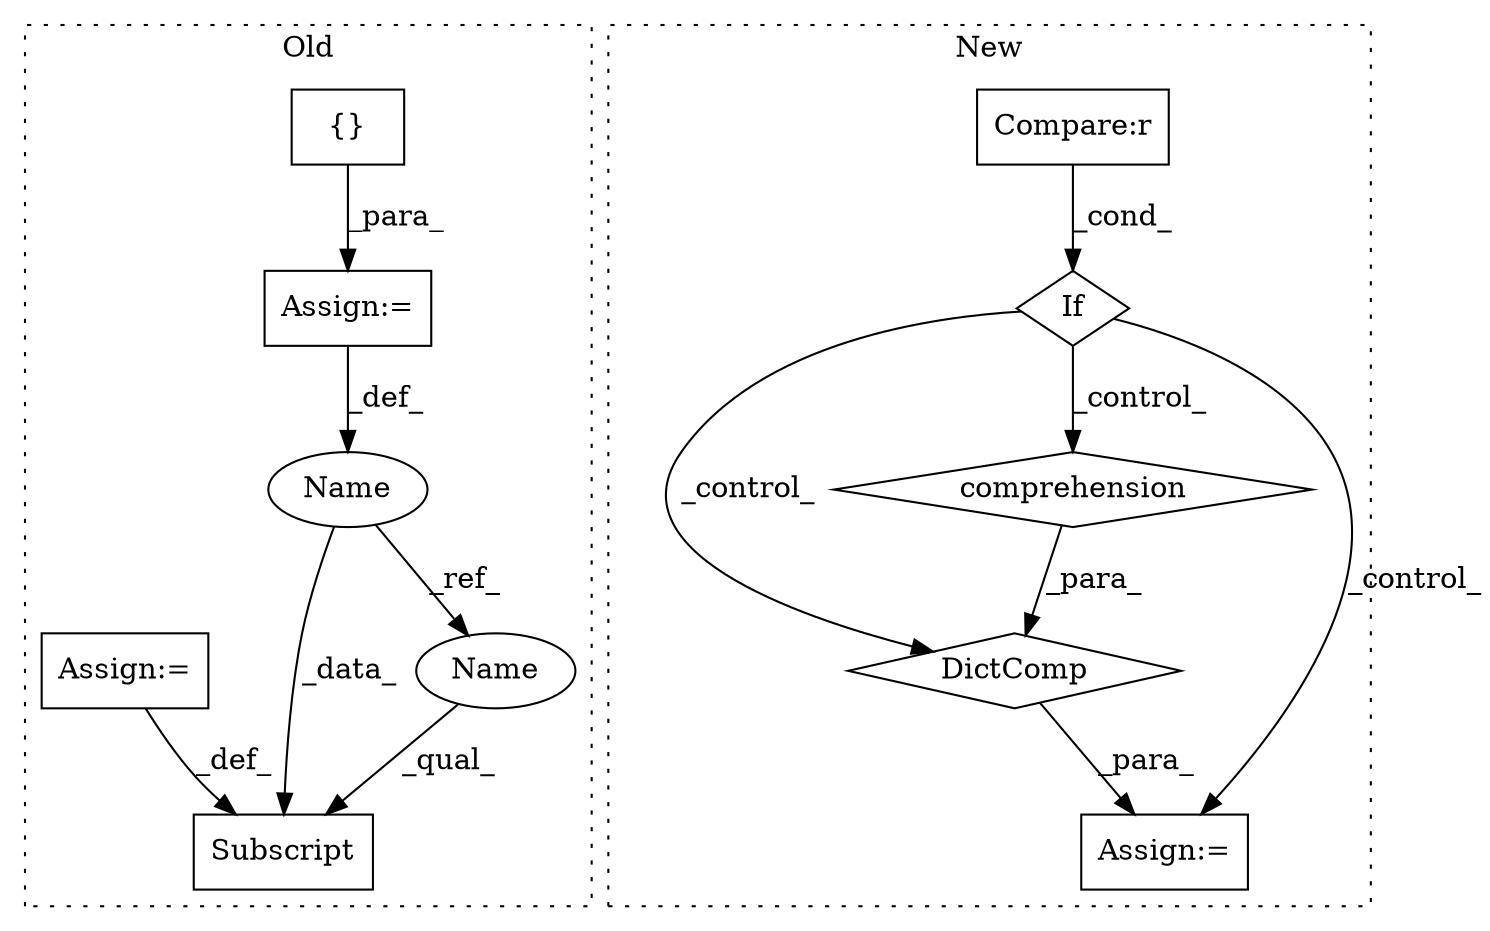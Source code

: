 digraph G {
subgraph cluster0 {
1 [label="{}" a="95" s="13339,13340" l="2,1" shape="box"];
4 [label="Assign:=" a="68" s="13336" l="3" shape="box"];
7 [label="Subscript" a="63" s="13497,0" l="12,0" shape="box"];
8 [label="Assign:=" a="68" s="13509" l="3" shape="box"];
9 [label="Name" a="87" s="13329" l="7" shape="ellipse"];
11 [label="Name" a="87" s="13497" l="7" shape="ellipse"];
label = "Old";
style="dotted";
}
subgraph cluster1 {
2 [label="DictComp" a="84" s="14627" l="36" shape="diamond"];
3 [label="comprehension" a="45" s="14646" l="3" shape="diamond"];
5 [label="Assign:=" a="68" s="14624" l="3" shape="box"];
6 [label="If" a="96" s="14503" l="0" shape="diamond"];
10 [label="Compare:r" a="40" s="14503" l="43" shape="box"];
label = "New";
style="dotted";
}
1 -> 4 [label="_para_"];
2 -> 5 [label="_para_"];
3 -> 2 [label="_para_"];
4 -> 9 [label="_def_"];
6 -> 2 [label="_control_"];
6 -> 3 [label="_control_"];
6 -> 5 [label="_control_"];
8 -> 7 [label="_def_"];
9 -> 7 [label="_data_"];
9 -> 11 [label="_ref_"];
10 -> 6 [label="_cond_"];
11 -> 7 [label="_qual_"];
}